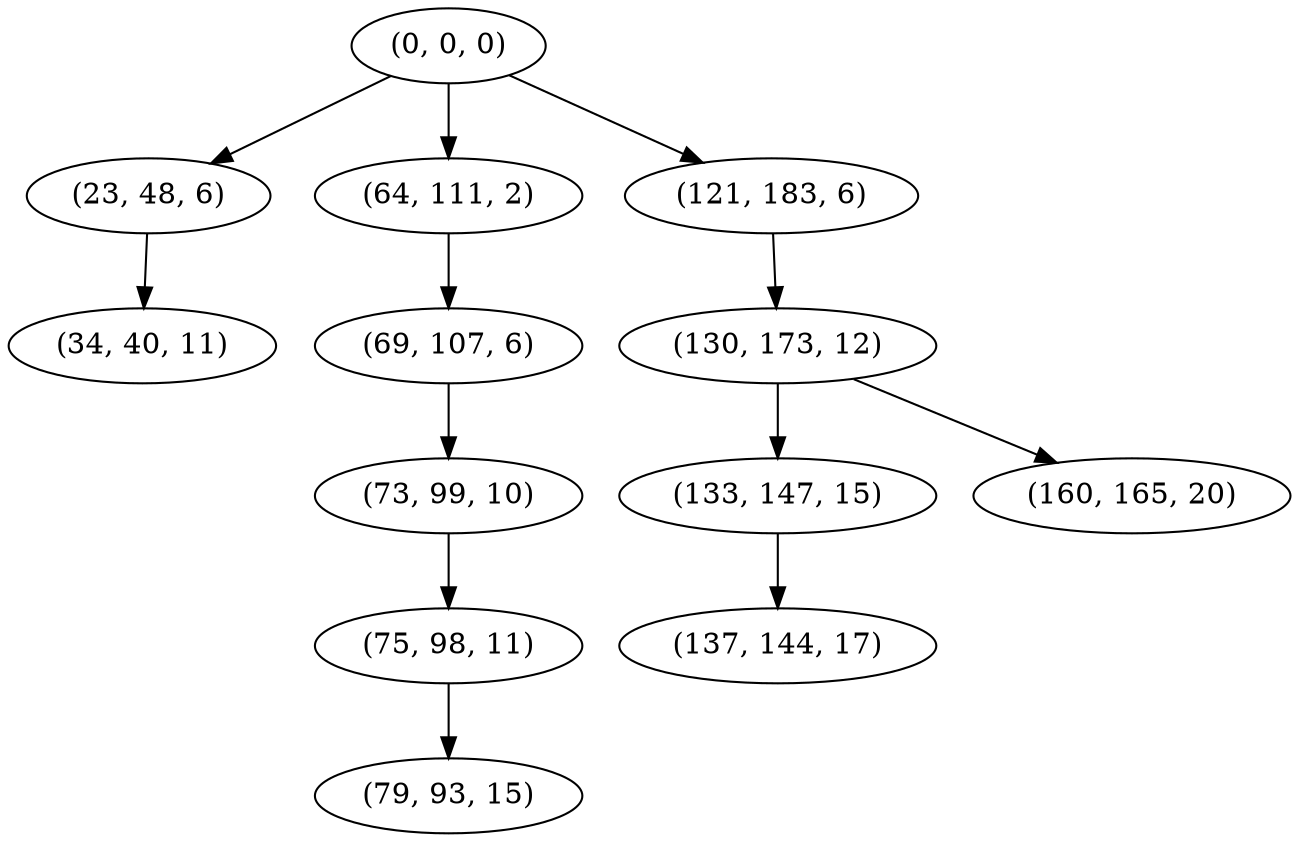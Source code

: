 digraph tree {
    "(0, 0, 0)";
    "(23, 48, 6)";
    "(34, 40, 11)";
    "(64, 111, 2)";
    "(69, 107, 6)";
    "(73, 99, 10)";
    "(75, 98, 11)";
    "(79, 93, 15)";
    "(121, 183, 6)";
    "(130, 173, 12)";
    "(133, 147, 15)";
    "(137, 144, 17)";
    "(160, 165, 20)";
    "(0, 0, 0)" -> "(23, 48, 6)";
    "(0, 0, 0)" -> "(64, 111, 2)";
    "(0, 0, 0)" -> "(121, 183, 6)";
    "(23, 48, 6)" -> "(34, 40, 11)";
    "(64, 111, 2)" -> "(69, 107, 6)";
    "(69, 107, 6)" -> "(73, 99, 10)";
    "(73, 99, 10)" -> "(75, 98, 11)";
    "(75, 98, 11)" -> "(79, 93, 15)";
    "(121, 183, 6)" -> "(130, 173, 12)";
    "(130, 173, 12)" -> "(133, 147, 15)";
    "(130, 173, 12)" -> "(160, 165, 20)";
    "(133, 147, 15)" -> "(137, 144, 17)";
}
